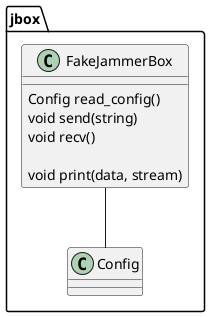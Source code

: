 @startuml

package jbox {
  class FakeJammerBox {
    Config read_config()
    void send(string)
    void recv()

    void print(data, stream)
  }

  class Config {
  }
}

FakeJammerBox -- Config
@enduml

